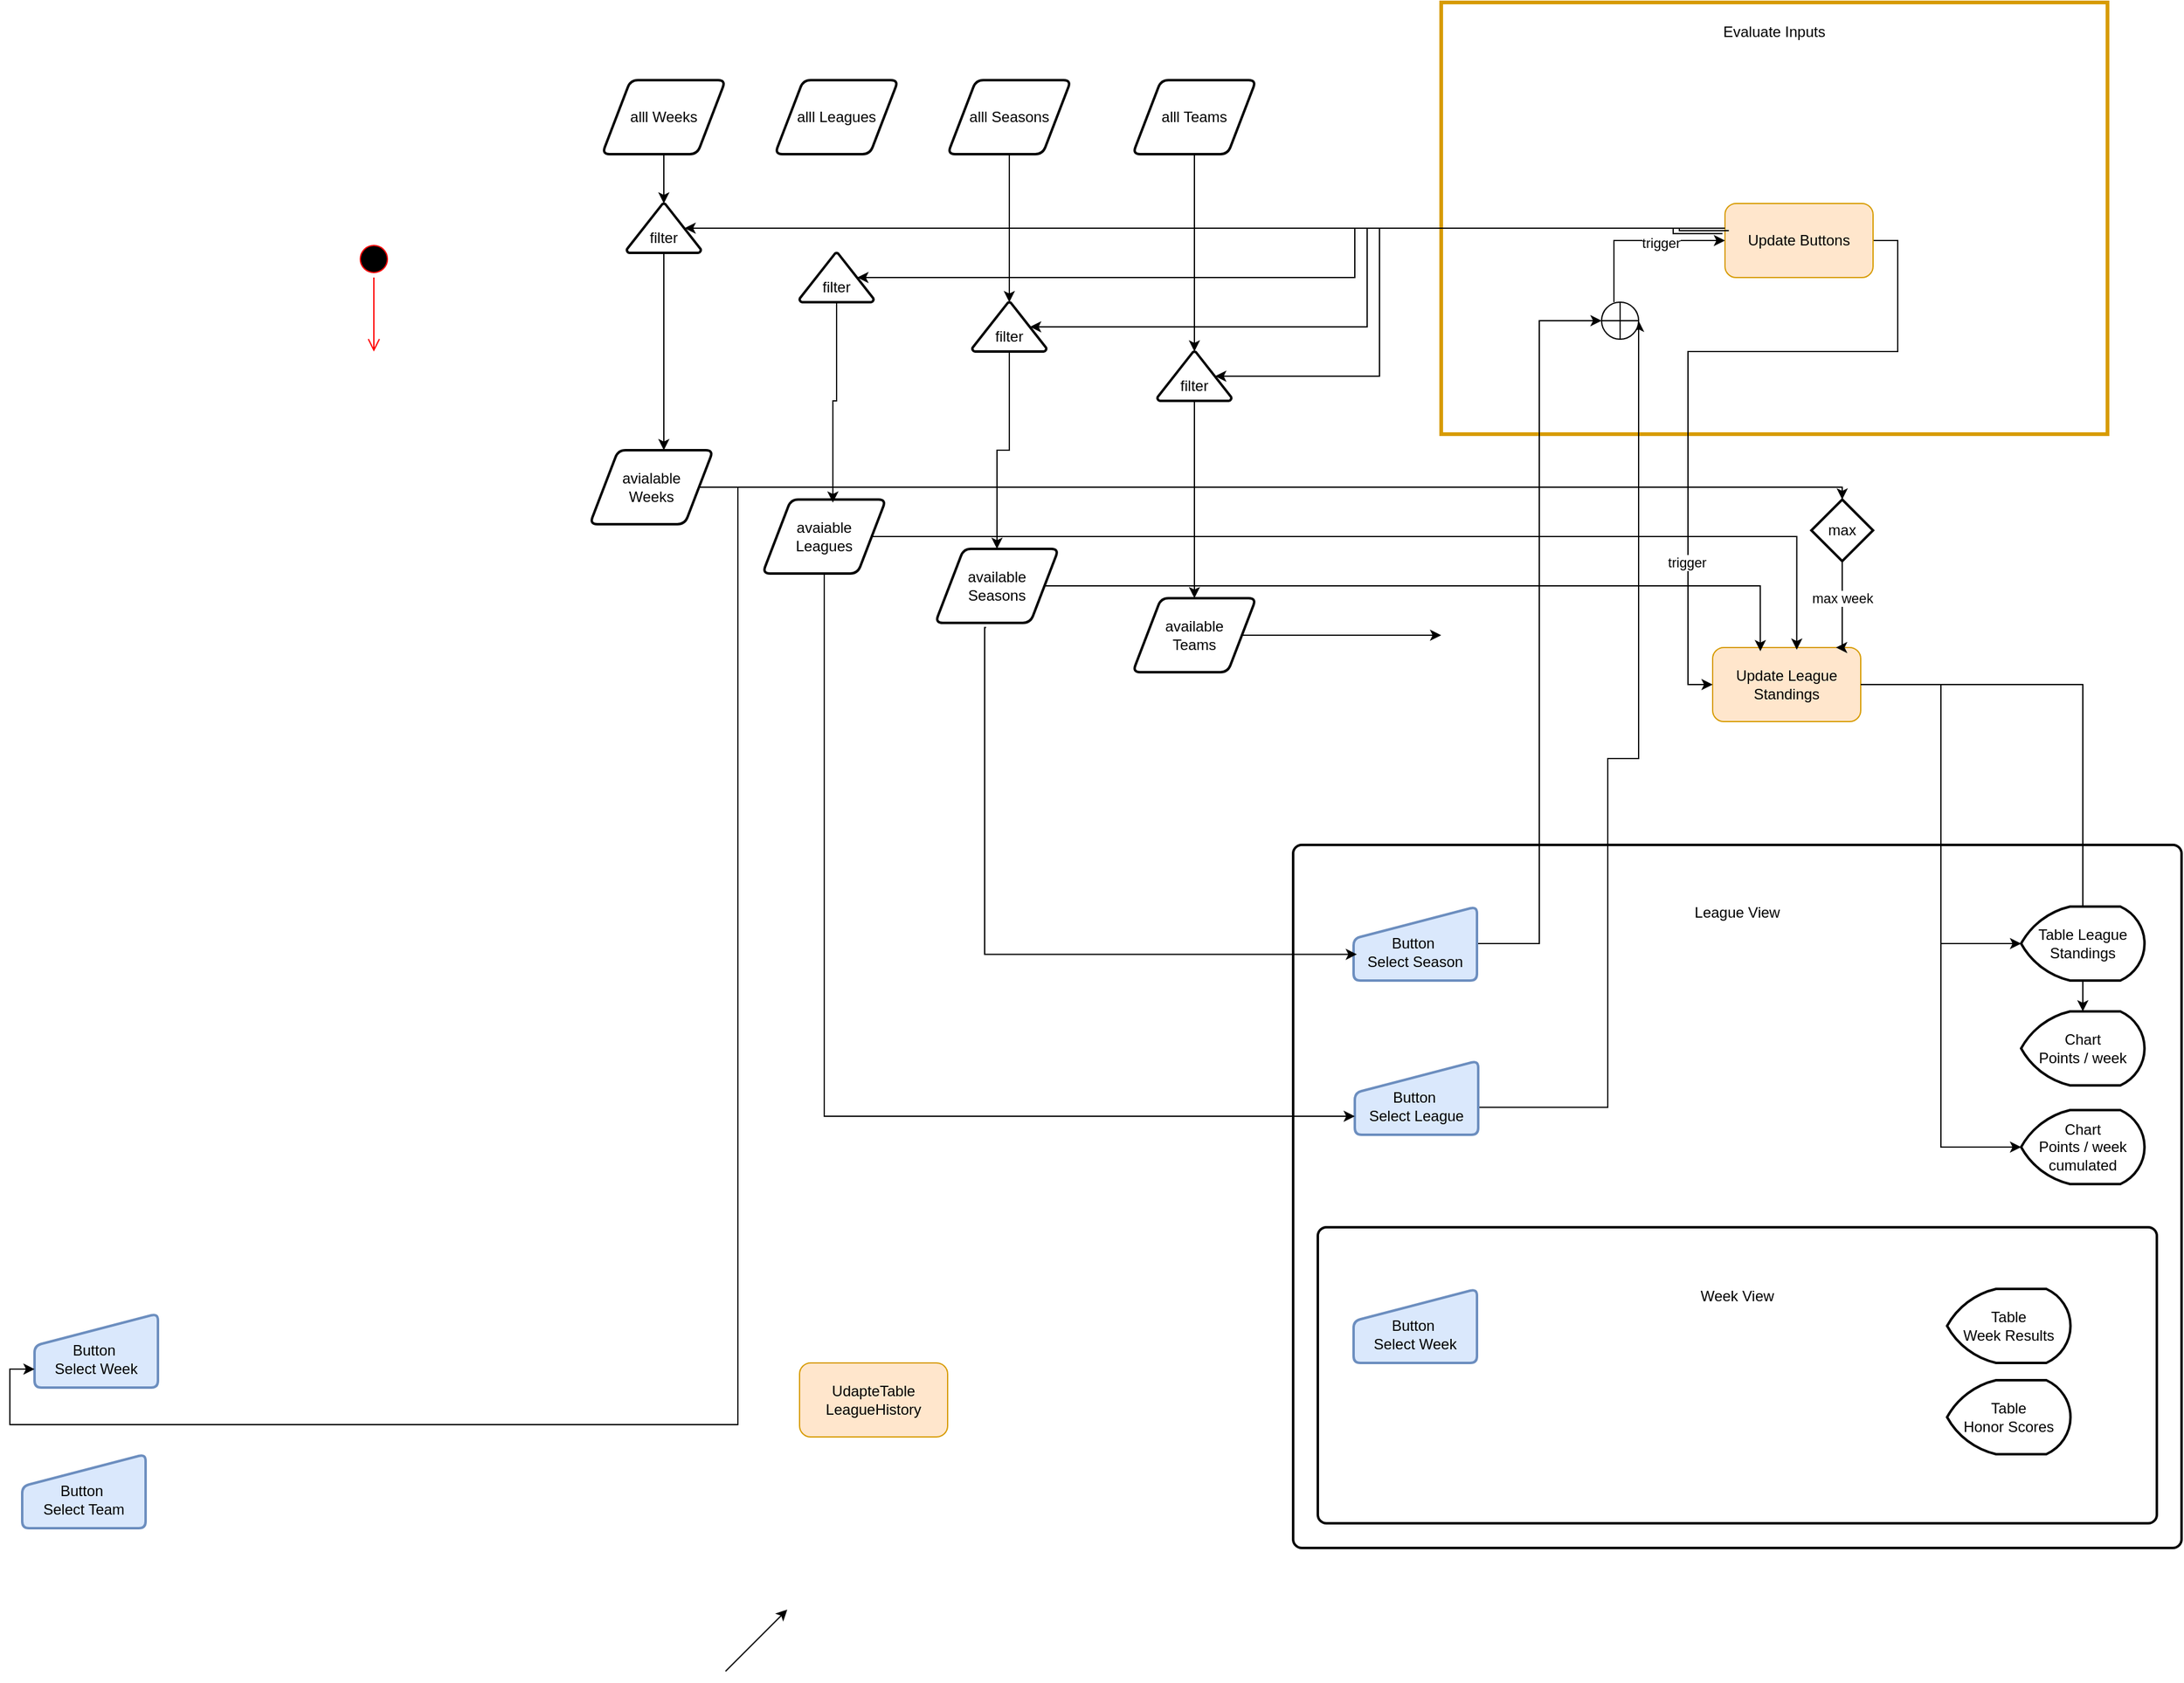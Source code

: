 <mxfile version="26.0.7">
  <diagram name="Seite-1" id="ECEqZGIzsGIYcj52K8MJ">
    <mxGraphModel dx="2746" dy="1791" grid="1" gridSize="10" guides="1" tooltips="1" connect="1" arrows="1" fold="1" page="1" pageScale="1" pageWidth="1169" pageHeight="827" math="0" shadow="0">
      <root>
        <mxCell id="0" />
        <mxCell id="1" parent="0" />
        <mxCell id="WiDr2w4eeA-nj6cZ7OZJ-46" value="Evaluate Inputs&lt;div&gt;&lt;br&gt;&lt;/div&gt;&lt;div&gt;&lt;br&gt;&lt;/div&gt;&lt;div&gt;&lt;br&gt;&lt;/div&gt;&lt;div&gt;&lt;br&gt;&lt;/div&gt;&lt;div&gt;&lt;br&gt;&lt;/div&gt;&lt;div&gt;&lt;br&gt;&lt;/div&gt;&lt;div&gt;&lt;br&gt;&lt;/div&gt;&lt;div&gt;&lt;br&gt;&lt;/div&gt;&lt;div&gt;&lt;br&gt;&lt;/div&gt;&lt;div&gt;&lt;br&gt;&lt;/div&gt;&lt;div&gt;&lt;br&gt;&lt;/div&gt;&lt;div&gt;&lt;br&gt;&lt;/div&gt;&lt;div&gt;&lt;br&gt;&lt;/div&gt;&lt;div&gt;&lt;br&gt;&lt;/div&gt;&lt;div&gt;&lt;br&gt;&lt;/div&gt;&lt;div&gt;&lt;br&gt;&lt;/div&gt;&lt;div&gt;&lt;br&gt;&lt;/div&gt;&lt;div&gt;&lt;br&gt;&lt;/div&gt;&lt;div&gt;&lt;br&gt;&lt;/div&gt;&lt;div&gt;&lt;br&gt;&lt;/div&gt;&lt;div&gt;&lt;br&gt;&lt;/div&gt;" style="rounded=0;whiteSpace=wrap;html=1;fillColor=none;strokeColor=#d79b00;glass=0;shadow=0;strokeWidth=3;" vertex="1" parent="1">
          <mxGeometry x="1140" y="-763" width="540" height="350" as="geometry" />
        </mxCell>
        <mxCell id="WiDr2w4eeA-nj6cZ7OZJ-40" value="League View&lt;div&gt;&lt;br&gt;&lt;/div&gt;&lt;div&gt;&lt;br&gt;&lt;/div&gt;&lt;div&gt;&lt;br&gt;&lt;/div&gt;&lt;div&gt;&lt;br&gt;&lt;/div&gt;&lt;div&gt;&lt;br&gt;&lt;/div&gt;&lt;div&gt;&lt;br&gt;&lt;/div&gt;&lt;div&gt;&lt;br&gt;&lt;/div&gt;&lt;div&gt;&lt;br&gt;&lt;/div&gt;&lt;div&gt;&lt;br&gt;&lt;/div&gt;&lt;div&gt;&lt;br&gt;&lt;/div&gt;&lt;div&gt;&lt;br&gt;&lt;/div&gt;&lt;div&gt;&lt;br&gt;&lt;/div&gt;&lt;div&gt;&lt;br&gt;&lt;/div&gt;&lt;div&gt;&lt;br&gt;&lt;/div&gt;&lt;div&gt;&lt;br&gt;&lt;/div&gt;&lt;div&gt;&lt;br&gt;&lt;/div&gt;&lt;div&gt;&lt;br&gt;&lt;/div&gt;&lt;div&gt;&lt;br&gt;&lt;/div&gt;&lt;div&gt;&lt;br&gt;&lt;/div&gt;&lt;div&gt;&lt;br&gt;&lt;/div&gt;&lt;div&gt;&lt;br&gt;&lt;/div&gt;&lt;div&gt;&lt;br&gt;&lt;/div&gt;&lt;div&gt;&lt;br&gt;&lt;/div&gt;&lt;div&gt;&lt;br&gt;&lt;/div&gt;&lt;div&gt;&lt;br&gt;&lt;/div&gt;&lt;div&gt;&lt;br&gt;&lt;/div&gt;&lt;div&gt;&lt;br&gt;&lt;/div&gt;&lt;div&gt;&lt;br&gt;&lt;/div&gt;&lt;div&gt;&lt;br&gt;&lt;/div&gt;&lt;div&gt;&lt;br&gt;&lt;/div&gt;&lt;div&gt;&lt;br&gt;&lt;/div&gt;&lt;div&gt;&lt;br&gt;&lt;/div&gt;" style="rounded=1;whiteSpace=wrap;html=1;absoluteArcSize=1;arcSize=14;strokeWidth=2;" vertex="1" parent="1">
          <mxGeometry x="1020" y="-80" width="720" height="570" as="geometry" />
        </mxCell>
        <mxCell id="WiDr2w4eeA-nj6cZ7OZJ-9" style="edgeStyle=orthogonalEdgeStyle;rounded=0;orthogonalLoop=1;jettySize=auto;html=1;entryX=1;entryY=0.5;entryDx=0;entryDy=0;exitX=0.968;exitY=0.629;exitDx=0;exitDy=0;exitPerimeter=0;entryPerimeter=0;" edge="1" parent="1" source="WiDr2w4eeA-nj6cZ7OZJ-13" target="WiDr2w4eeA-nj6cZ7OZJ-47">
          <mxGeometry relative="1" as="geometry">
            <mxPoint x="410" y="190" as="targetPoint" />
            <Array as="points">
              <mxPoint x="1275" y="133" />
              <mxPoint x="1275" y="-150" />
              <mxPoint x="1300" y="-150" />
            </Array>
          </mxGeometry>
        </mxCell>
        <mxCell id="WiDr2w4eeA-nj6cZ7OZJ-37" style="edgeStyle=orthogonalEdgeStyle;rounded=0;orthogonalLoop=1;jettySize=auto;html=1;" edge="1" parent="1" source="WiDr2w4eeA-nj6cZ7OZJ-5" target="WiDr2w4eeA-nj6cZ7OZJ-34">
          <mxGeometry relative="1" as="geometry" />
        </mxCell>
        <mxCell id="WiDr2w4eeA-nj6cZ7OZJ-5" value="Update League Standings" style="rounded=1;whiteSpace=wrap;html=1;fillColor=#ffe6cc;strokeColor=#d79b00;" vertex="1" parent="1">
          <mxGeometry x="1360" y="-240" width="120" height="60" as="geometry" />
        </mxCell>
        <mxCell id="WiDr2w4eeA-nj6cZ7OZJ-6" value="UdapteTable&lt;br&gt;LeagueHistory" style="rounded=1;whiteSpace=wrap;html=1;fillColor=#ffe6cc;strokeColor=#d79b00;" vertex="1" parent="1">
          <mxGeometry x="620" y="340" width="120" height="60" as="geometry" />
        </mxCell>
        <mxCell id="WiDr2w4eeA-nj6cZ7OZJ-7" value="" style="endArrow=classic;html=1;rounded=0;" edge="1" parent="1">
          <mxGeometry width="50" height="50" relative="1" as="geometry">
            <mxPoint x="560" y="590" as="sourcePoint" />
            <mxPoint x="610" y="540" as="targetPoint" />
          </mxGeometry>
        </mxCell>
        <mxCell id="WiDr2w4eeA-nj6cZ7OZJ-11" value="" style="edgeStyle=orthogonalEdgeStyle;rounded=0;orthogonalLoop=1;jettySize=auto;html=1;entryX=0;entryY=0.5;entryDx=0;entryDy=0;exitX=1;exitY=0.5;exitDx=0;exitDy=0;entryPerimeter=0;" edge="1" parent="1" source="WiDr2w4eeA-nj6cZ7OZJ-12" target="WiDr2w4eeA-nj6cZ7OZJ-47">
          <mxGeometry relative="1" as="geometry">
            <mxPoint x="240" y="110" as="sourcePoint" />
            <mxPoint x="490" y="150" as="targetPoint" />
          </mxGeometry>
        </mxCell>
        <mxCell id="WiDr2w4eeA-nj6cZ7OZJ-27" style="edgeStyle=orthogonalEdgeStyle;rounded=0;orthogonalLoop=1;jettySize=auto;html=1;entryX=0.78;entryY=0.5;entryDx=0;entryDy=0;entryPerimeter=0;exitX=-0.017;exitY=0.406;exitDx=0;exitDy=0;exitPerimeter=0;" edge="1" parent="1" source="WiDr2w4eeA-nj6cZ7OZJ-45" target="WiDr2w4eeA-nj6cZ7OZJ-22">
          <mxGeometry relative="1" as="geometry">
            <mxPoint x="1060" y="-560" as="sourcePoint" />
            <mxPoint x="740" y="-530" as="targetPoint" />
            <Array as="points">
              <mxPoint x="1328" y="-580" />
            </Array>
          </mxGeometry>
        </mxCell>
        <mxCell id="WiDr2w4eeA-nj6cZ7OZJ-12" value="&lt;div&gt;&lt;br&gt;&lt;/div&gt;Button&amp;nbsp;&lt;div&gt;Select Season&lt;/div&gt;" style="html=1;strokeWidth=2;shape=manualInput;whiteSpace=wrap;rounded=1;size=26;arcSize=11;fillColor=#dae8fc;strokeColor=#6c8ebf;" vertex="1" parent="1">
          <mxGeometry x="1069" y="-30" width="100" height="60" as="geometry" />
        </mxCell>
        <mxCell id="WiDr2w4eeA-nj6cZ7OZJ-13" value="&lt;div&gt;&lt;br&gt;&lt;/div&gt;Button&amp;nbsp;&lt;div&gt;Select League&lt;/div&gt;" style="html=1;strokeWidth=2;shape=manualInput;whiteSpace=wrap;rounded=1;size=26;arcSize=11;fillColor=#dae8fc;strokeColor=#6c8ebf;" vertex="1" parent="1">
          <mxGeometry x="1070" y="95" width="100" height="60" as="geometry" />
        </mxCell>
        <mxCell id="WiDr2w4eeA-nj6cZ7OZJ-14" value="&lt;div&gt;&lt;br&gt;&lt;/div&gt;Button&amp;nbsp;&lt;div&gt;Select Team&lt;/div&gt;" style="html=1;strokeWidth=2;shape=manualInput;whiteSpace=wrap;rounded=1;size=26;arcSize=11;fillColor=#dae8fc;strokeColor=#6c8ebf;" vertex="1" parent="1">
          <mxGeometry x="-10" y="414" width="100" height="60" as="geometry" />
        </mxCell>
        <mxCell id="WiDr2w4eeA-nj6cZ7OZJ-15" value="&lt;div&gt;&lt;br&gt;&lt;/div&gt;Button&amp;nbsp;&lt;div&gt;Select Week&lt;/div&gt;" style="html=1;strokeWidth=2;shape=manualInput;whiteSpace=wrap;rounded=1;size=26;arcSize=11;fillColor=#dae8fc;strokeColor=#6c8ebf;" vertex="1" parent="1">
          <mxGeometry y="300" width="100" height="60" as="geometry" />
        </mxCell>
        <mxCell id="WiDr2w4eeA-nj6cZ7OZJ-32" style="edgeStyle=orthogonalEdgeStyle;rounded=0;orthogonalLoop=1;jettySize=auto;html=1;entryX=0.027;entryY=0.645;entryDx=0;entryDy=0;exitX=0.412;exitY=1.063;exitDx=0;exitDy=0;exitPerimeter=0;entryPerimeter=0;" edge="1" parent="1" source="WiDr2w4eeA-nj6cZ7OZJ-52" target="WiDr2w4eeA-nj6cZ7OZJ-12">
          <mxGeometry relative="1" as="geometry">
            <mxPoint x="990" y="-449.96" as="sourcePoint" />
            <mxPoint x="1089.0" y="0.04" as="targetPoint" />
            <Array as="points">
              <mxPoint x="770" y="-256" />
              <mxPoint x="770" y="9" />
            </Array>
          </mxGeometry>
        </mxCell>
        <mxCell id="WiDr2w4eeA-nj6cZ7OZJ-17" value="alll Seasons" style="shape=parallelogram;html=1;strokeWidth=2;perimeter=parallelogramPerimeter;whiteSpace=wrap;rounded=1;arcSize=12;size=0.23;" vertex="1" parent="1">
          <mxGeometry x="740" y="-700" width="100" height="60" as="geometry" />
        </mxCell>
        <mxCell id="WiDr2w4eeA-nj6cZ7OZJ-31" style="edgeStyle=orthogonalEdgeStyle;rounded=0;orthogonalLoop=1;jettySize=auto;html=1;entryX=0;entryY=0.75;entryDx=0;entryDy=0;exitX=0.5;exitY=1;exitDx=0;exitDy=0;" edge="1" parent="1" source="WiDr2w4eeA-nj6cZ7OZJ-51" target="WiDr2w4eeA-nj6cZ7OZJ-13">
          <mxGeometry relative="1" as="geometry">
            <Array as="points">
              <mxPoint x="640" y="140" />
            </Array>
          </mxGeometry>
        </mxCell>
        <mxCell id="WiDr2w4eeA-nj6cZ7OZJ-18" value="alll Leagues" style="shape=parallelogram;html=1;strokeWidth=2;perimeter=parallelogramPerimeter;whiteSpace=wrap;rounded=1;arcSize=12;size=0.23;" vertex="1" parent="1">
          <mxGeometry x="600" y="-700" width="100" height="60" as="geometry" />
        </mxCell>
        <mxCell id="WiDr2w4eeA-nj6cZ7OZJ-19" value="alll Weeks" style="shape=parallelogram;html=1;strokeWidth=2;perimeter=parallelogramPerimeter;whiteSpace=wrap;rounded=1;arcSize=12;size=0.23;" vertex="1" parent="1">
          <mxGeometry x="460" y="-700" width="100" height="60" as="geometry" />
        </mxCell>
        <mxCell id="WiDr2w4eeA-nj6cZ7OZJ-20" value="alll Teams" style="shape=parallelogram;html=1;strokeWidth=2;perimeter=parallelogramPerimeter;whiteSpace=wrap;rounded=1;arcSize=12;size=0.23;" vertex="1" parent="1">
          <mxGeometry x="890" y="-700" width="100" height="60" as="geometry" />
        </mxCell>
        <mxCell id="WiDr2w4eeA-nj6cZ7OZJ-39" style="edgeStyle=orthogonalEdgeStyle;rounded=0;orthogonalLoop=1;jettySize=auto;html=1;entryX=0;entryY=0.75;entryDx=0;entryDy=0;" edge="1" parent="1" source="WiDr2w4eeA-nj6cZ7OZJ-21" target="WiDr2w4eeA-nj6cZ7OZJ-15">
          <mxGeometry relative="1" as="geometry">
            <Array as="points">
              <mxPoint x="570" y="390" />
              <mxPoint x="-20" y="390" />
              <mxPoint x="-20" y="345" />
            </Array>
          </mxGeometry>
        </mxCell>
        <mxCell id="WiDr2w4eeA-nj6cZ7OZJ-67" style="edgeStyle=orthogonalEdgeStyle;rounded=0;orthogonalLoop=1;jettySize=auto;html=1;" edge="1" parent="1" source="WiDr2w4eeA-nj6cZ7OZJ-74">
          <mxGeometry relative="1" as="geometry">
            <mxPoint x="1460" y="-240" as="targetPoint" />
            <Array as="points">
              <mxPoint x="1465" y="-240" />
            </Array>
          </mxGeometry>
        </mxCell>
        <mxCell id="WiDr2w4eeA-nj6cZ7OZJ-69" value="max week" style="edgeLabel;html=1;align=center;verticalAlign=middle;resizable=0;points=[];" vertex="1" connectable="0" parent="WiDr2w4eeA-nj6cZ7OZJ-67">
          <mxGeometry x="0.87" y="-1" relative="1" as="geometry">
            <mxPoint y="-39" as="offset" />
          </mxGeometry>
        </mxCell>
        <mxCell id="WiDr2w4eeA-nj6cZ7OZJ-21" value="avialable&lt;div&gt;Weeks&lt;/div&gt;" style="shape=parallelogram;html=1;strokeWidth=2;perimeter=parallelogramPerimeter;whiteSpace=wrap;rounded=1;arcSize=12;size=0.23;" vertex="1" parent="1">
          <mxGeometry x="450" y="-400" width="100" height="60" as="geometry" />
        </mxCell>
        <mxCell id="WiDr2w4eeA-nj6cZ7OZJ-28" style="edgeStyle=orthogonalEdgeStyle;rounded=0;orthogonalLoop=1;jettySize=auto;html=1;" edge="1" parent="1" source="WiDr2w4eeA-nj6cZ7OZJ-22" target="WiDr2w4eeA-nj6cZ7OZJ-21">
          <mxGeometry relative="1" as="geometry">
            <Array as="points">
              <mxPoint x="510" y="-510" />
              <mxPoint x="510" y="-510" />
            </Array>
          </mxGeometry>
        </mxCell>
        <mxCell id="WiDr2w4eeA-nj6cZ7OZJ-22" value="&lt;div&gt;&lt;br&gt;&lt;/div&gt;filter" style="strokeWidth=2;html=1;shape=mxgraph.flowchart.extract_or_measurement;whiteSpace=wrap;" vertex="1" parent="1">
          <mxGeometry x="480" y="-600" width="60" height="40" as="geometry" />
        </mxCell>
        <mxCell id="WiDr2w4eeA-nj6cZ7OZJ-26" style="edgeStyle=orthogonalEdgeStyle;rounded=0;orthogonalLoop=1;jettySize=auto;html=1;entryX=0.5;entryY=0;entryDx=0;entryDy=0;entryPerimeter=0;" edge="1" parent="1" source="WiDr2w4eeA-nj6cZ7OZJ-19" target="WiDr2w4eeA-nj6cZ7OZJ-22">
          <mxGeometry relative="1" as="geometry">
            <Array as="points">
              <mxPoint x="510" y="-600" />
              <mxPoint x="510" y="-600" />
            </Array>
          </mxGeometry>
        </mxCell>
        <mxCell id="WiDr2w4eeA-nj6cZ7OZJ-33" value="Table League Standings" style="strokeWidth=2;html=1;shape=mxgraph.flowchart.display;whiteSpace=wrap;" vertex="1" parent="1">
          <mxGeometry x="1610" y="-30" width="100" height="60" as="geometry" />
        </mxCell>
        <mxCell id="WiDr2w4eeA-nj6cZ7OZJ-34" value="Chart&lt;br&gt;Points / week" style="strokeWidth=2;html=1;shape=mxgraph.flowchart.display;whiteSpace=wrap;" vertex="1" parent="1">
          <mxGeometry x="1610" y="55" width="100" height="60" as="geometry" />
        </mxCell>
        <mxCell id="WiDr2w4eeA-nj6cZ7OZJ-35" value="Chart&lt;br&gt;Points / week&lt;div&gt;cumulated&lt;/div&gt;" style="strokeWidth=2;html=1;shape=mxgraph.flowchart.display;whiteSpace=wrap;" vertex="1" parent="1">
          <mxGeometry x="1610" y="135" width="100" height="60" as="geometry" />
        </mxCell>
        <mxCell id="WiDr2w4eeA-nj6cZ7OZJ-36" style="edgeStyle=orthogonalEdgeStyle;rounded=0;orthogonalLoop=1;jettySize=auto;html=1;entryX=0;entryY=0.5;entryDx=0;entryDy=0;entryPerimeter=0;" edge="1" parent="1" source="WiDr2w4eeA-nj6cZ7OZJ-5" target="WiDr2w4eeA-nj6cZ7OZJ-33">
          <mxGeometry relative="1" as="geometry" />
        </mxCell>
        <mxCell id="WiDr2w4eeA-nj6cZ7OZJ-38" style="edgeStyle=orthogonalEdgeStyle;rounded=0;orthogonalLoop=1;jettySize=auto;html=1;entryX=0;entryY=0.5;entryDx=0;entryDy=0;entryPerimeter=0;" edge="1" parent="1" source="WiDr2w4eeA-nj6cZ7OZJ-5" target="WiDr2w4eeA-nj6cZ7OZJ-35">
          <mxGeometry relative="1" as="geometry" />
        </mxCell>
        <mxCell id="WiDr2w4eeA-nj6cZ7OZJ-43" value="" style="ellipse;html=1;shape=startState;fillColor=#000000;strokeColor=#ff0000;" vertex="1" parent="1">
          <mxGeometry x="260" y="-570" width="30" height="30" as="geometry" />
        </mxCell>
        <mxCell id="WiDr2w4eeA-nj6cZ7OZJ-44" value="" style="edgeStyle=orthogonalEdgeStyle;html=1;verticalAlign=bottom;endArrow=open;endSize=8;strokeColor=#ff0000;rounded=0;" edge="1" source="WiDr2w4eeA-nj6cZ7OZJ-43" parent="1">
          <mxGeometry relative="1" as="geometry">
            <mxPoint x="275" y="-480" as="targetPoint" />
          </mxGeometry>
        </mxCell>
        <mxCell id="WiDr2w4eeA-nj6cZ7OZJ-77" style="edgeStyle=orthogonalEdgeStyle;rounded=0;orthogonalLoop=1;jettySize=auto;html=1;entryX=0;entryY=0.5;entryDx=0;entryDy=0;" edge="1" parent="1" source="WiDr2w4eeA-nj6cZ7OZJ-45" target="WiDr2w4eeA-nj6cZ7OZJ-5">
          <mxGeometry relative="1" as="geometry">
            <Array as="points">
              <mxPoint x="1510" y="-570" />
              <mxPoint x="1510" y="-480" />
              <mxPoint x="1340" y="-480" />
              <mxPoint x="1340" y="-210" />
            </Array>
          </mxGeometry>
        </mxCell>
        <mxCell id="WiDr2w4eeA-nj6cZ7OZJ-78" value="trigger" style="edgeLabel;html=1;align=center;verticalAlign=middle;resizable=0;points=[];" vertex="1" connectable="0" parent="WiDr2w4eeA-nj6cZ7OZJ-77">
          <mxGeometry x="0.582" y="-1" relative="1" as="geometry">
            <mxPoint as="offset" />
          </mxGeometry>
        </mxCell>
        <mxCell id="WiDr2w4eeA-nj6cZ7OZJ-45" value="Update Buttons" style="rounded=1;whiteSpace=wrap;html=1;fillColor=#ffe6cc;strokeColor=#d79b00;" vertex="1" parent="1">
          <mxGeometry x="1370" y="-600" width="120" height="60" as="geometry" />
        </mxCell>
        <mxCell id="WiDr2w4eeA-nj6cZ7OZJ-48" style="edgeStyle=orthogonalEdgeStyle;rounded=0;orthogonalLoop=1;jettySize=auto;html=1;entryX=0;entryY=0.5;entryDx=0;entryDy=0;" edge="1" parent="1" source="WiDr2w4eeA-nj6cZ7OZJ-47" target="WiDr2w4eeA-nj6cZ7OZJ-45">
          <mxGeometry relative="1" as="geometry">
            <mxPoint x="1380" y="-370" as="targetPoint" />
            <Array as="points">
              <mxPoint x="1280" y="-570" />
            </Array>
          </mxGeometry>
        </mxCell>
        <mxCell id="WiDr2w4eeA-nj6cZ7OZJ-79" value="trigger" style="edgeLabel;html=1;align=center;verticalAlign=middle;resizable=0;points=[];" vertex="1" connectable="0" parent="WiDr2w4eeA-nj6cZ7OZJ-48">
          <mxGeometry x="0.247" y="-2" relative="1" as="geometry">
            <mxPoint as="offset" />
          </mxGeometry>
        </mxCell>
        <mxCell id="WiDr2w4eeA-nj6cZ7OZJ-47" value="" style="verticalLabelPosition=bottom;verticalAlign=top;html=1;shape=mxgraph.flowchart.summing_function;" vertex="1" parent="1">
          <mxGeometry x="1270" y="-520" width="30" height="30" as="geometry" />
        </mxCell>
        <mxCell id="WiDr2w4eeA-nj6cZ7OZJ-65" style="edgeStyle=orthogonalEdgeStyle;rounded=0;orthogonalLoop=1;jettySize=auto;html=1;entryX=0.568;entryY=0.029;entryDx=0;entryDy=0;entryPerimeter=0;" edge="1" parent="1" source="WiDr2w4eeA-nj6cZ7OZJ-51" target="WiDr2w4eeA-nj6cZ7OZJ-5">
          <mxGeometry relative="1" as="geometry">
            <mxPoint x="1140" y="-330" as="targetPoint" />
          </mxGeometry>
        </mxCell>
        <mxCell id="WiDr2w4eeA-nj6cZ7OZJ-51" value="avaiable&lt;div&gt;Leagues&lt;/div&gt;" style="shape=parallelogram;html=1;strokeWidth=2;perimeter=parallelogramPerimeter;whiteSpace=wrap;rounded=1;arcSize=12;size=0.23;" vertex="1" parent="1">
          <mxGeometry x="590" y="-360" width="100" height="60" as="geometry" />
        </mxCell>
        <mxCell id="WiDr2w4eeA-nj6cZ7OZJ-66" style="edgeStyle=orthogonalEdgeStyle;rounded=0;orthogonalLoop=1;jettySize=auto;html=1;entryX=0.322;entryY=0.049;entryDx=0;entryDy=0;entryPerimeter=0;" edge="1" parent="1" source="WiDr2w4eeA-nj6cZ7OZJ-52" target="WiDr2w4eeA-nj6cZ7OZJ-5">
          <mxGeometry relative="1" as="geometry">
            <mxPoint x="1140" y="-290" as="targetPoint" />
          </mxGeometry>
        </mxCell>
        <mxCell id="WiDr2w4eeA-nj6cZ7OZJ-52" value="available&lt;div&gt;Seasons&lt;/div&gt;" style="shape=parallelogram;html=1;strokeWidth=2;perimeter=parallelogramPerimeter;whiteSpace=wrap;rounded=1;arcSize=12;size=0.23;" vertex="1" parent="1">
          <mxGeometry x="730" y="-320" width="100" height="60" as="geometry" />
        </mxCell>
        <mxCell id="WiDr2w4eeA-nj6cZ7OZJ-53" value="" style="edgeStyle=orthogonalEdgeStyle;rounded=0;orthogonalLoop=1;jettySize=auto;html=1;exitX=0.026;exitY=0.367;exitDx=0;exitDy=0;exitPerimeter=0;entryX=0.78;entryY=0.5;entryDx=0;entryDy=0;entryPerimeter=0;" edge="1" parent="1" source="WiDr2w4eeA-nj6cZ7OZJ-45" target="WiDr2w4eeA-nj6cZ7OZJ-49">
          <mxGeometry relative="1" as="geometry">
            <mxPoint x="1290" y="-185" as="sourcePoint" />
            <mxPoint x="707" y="-393" as="targetPoint" />
            <Array as="points">
              <mxPoint x="1333" y="-580" />
              <mxPoint x="1070" y="-580" />
              <mxPoint x="1070" y="-540" />
            </Array>
          </mxGeometry>
        </mxCell>
        <mxCell id="WiDr2w4eeA-nj6cZ7OZJ-57" style="edgeStyle=orthogonalEdgeStyle;rounded=0;orthogonalLoop=1;jettySize=auto;html=1;exitX=0.5;exitY=1;exitDx=0;exitDy=0;exitPerimeter=0;entryX=0.57;entryY=0.041;entryDx=0;entryDy=0;entryPerimeter=0;" edge="1" parent="1" source="WiDr2w4eeA-nj6cZ7OZJ-49" target="WiDr2w4eeA-nj6cZ7OZJ-51">
          <mxGeometry relative="1" as="geometry">
            <mxPoint x="590" y="-420" as="targetPoint" />
          </mxGeometry>
        </mxCell>
        <mxCell id="WiDr2w4eeA-nj6cZ7OZJ-49" value="&lt;div&gt;&lt;br&gt;&lt;/div&gt;filter" style="strokeWidth=2;html=1;shape=mxgraph.flowchart.extract_or_measurement;whiteSpace=wrap;" vertex="1" parent="1">
          <mxGeometry x="620" y="-560" width="60" height="40" as="geometry" />
        </mxCell>
        <mxCell id="WiDr2w4eeA-nj6cZ7OZJ-50" value="&lt;div&gt;&lt;br&gt;&lt;/div&gt;filter" style="strokeWidth=2;html=1;shape=mxgraph.flowchart.extract_or_measurement;whiteSpace=wrap;" vertex="1" parent="1">
          <mxGeometry x="760" y="-520" width="60" height="40" as="geometry" />
        </mxCell>
        <mxCell id="WiDr2w4eeA-nj6cZ7OZJ-58" style="edgeStyle=orthogonalEdgeStyle;rounded=0;orthogonalLoop=1;jettySize=auto;html=1;entryX=0.5;entryY=0;entryDx=0;entryDy=0;entryPerimeter=0;" edge="1" parent="1" source="WiDr2w4eeA-nj6cZ7OZJ-17" target="WiDr2w4eeA-nj6cZ7OZJ-50">
          <mxGeometry relative="1" as="geometry" />
        </mxCell>
        <mxCell id="WiDr2w4eeA-nj6cZ7OZJ-71" style="edgeStyle=orthogonalEdgeStyle;rounded=0;orthogonalLoop=1;jettySize=auto;html=1;entryX=0.5;entryY=0;entryDx=0;entryDy=0;" edge="1" parent="1" source="WiDr2w4eeA-nj6cZ7OZJ-60" target="WiDr2w4eeA-nj6cZ7OZJ-64">
          <mxGeometry relative="1" as="geometry" />
        </mxCell>
        <mxCell id="WiDr2w4eeA-nj6cZ7OZJ-60" value="&lt;div&gt;&lt;br&gt;&lt;/div&gt;filter" style="strokeWidth=2;html=1;shape=mxgraph.flowchart.extract_or_measurement;whiteSpace=wrap;" vertex="1" parent="1">
          <mxGeometry x="910" y="-480" width="60" height="40" as="geometry" />
        </mxCell>
        <mxCell id="WiDr2w4eeA-nj6cZ7OZJ-61" style="edgeStyle=orthogonalEdgeStyle;rounded=0;orthogonalLoop=1;jettySize=auto;html=1;entryX=0.5;entryY=0;entryDx=0;entryDy=0;entryPerimeter=0;" edge="1" parent="1" source="WiDr2w4eeA-nj6cZ7OZJ-20" target="WiDr2w4eeA-nj6cZ7OZJ-60">
          <mxGeometry relative="1" as="geometry" />
        </mxCell>
        <mxCell id="WiDr2w4eeA-nj6cZ7OZJ-68" style="edgeStyle=orthogonalEdgeStyle;rounded=0;orthogonalLoop=1;jettySize=auto;html=1;" edge="1" parent="1" source="WiDr2w4eeA-nj6cZ7OZJ-64">
          <mxGeometry relative="1" as="geometry">
            <mxPoint x="1140" y="-250" as="targetPoint" />
          </mxGeometry>
        </mxCell>
        <mxCell id="WiDr2w4eeA-nj6cZ7OZJ-64" value="available&lt;div&gt;Teams&lt;/div&gt;" style="shape=parallelogram;html=1;strokeWidth=2;perimeter=parallelogramPerimeter;whiteSpace=wrap;rounded=1;arcSize=12;size=0.23;" vertex="1" parent="1">
          <mxGeometry x="890" y="-280" width="100" height="60" as="geometry" />
        </mxCell>
        <mxCell id="WiDr2w4eeA-nj6cZ7OZJ-70" style="edgeStyle=orthogonalEdgeStyle;rounded=0;orthogonalLoop=1;jettySize=auto;html=1;entryX=0.5;entryY=0;entryDx=0;entryDy=0;" edge="1" parent="1" source="WiDr2w4eeA-nj6cZ7OZJ-50" target="WiDr2w4eeA-nj6cZ7OZJ-52">
          <mxGeometry relative="1" as="geometry" />
        </mxCell>
        <mxCell id="WiDr2w4eeA-nj6cZ7OZJ-72" style="edgeStyle=orthogonalEdgeStyle;rounded=0;orthogonalLoop=1;jettySize=auto;html=1;entryX=0.78;entryY=0.5;entryDx=0;entryDy=0;entryPerimeter=0;" edge="1" parent="1" source="WiDr2w4eeA-nj6cZ7OZJ-45" target="WiDr2w4eeA-nj6cZ7OZJ-50">
          <mxGeometry relative="1" as="geometry">
            <Array as="points">
              <mxPoint x="1080" y="-580" />
              <mxPoint x="1080" y="-500" />
            </Array>
          </mxGeometry>
        </mxCell>
        <mxCell id="WiDr2w4eeA-nj6cZ7OZJ-73" style="edgeStyle=orthogonalEdgeStyle;rounded=0;orthogonalLoop=1;jettySize=auto;html=1;entryX=0.78;entryY=0.5;entryDx=0;entryDy=0;entryPerimeter=0;" edge="1" parent="1" source="WiDr2w4eeA-nj6cZ7OZJ-45" target="WiDr2w4eeA-nj6cZ7OZJ-60">
          <mxGeometry relative="1" as="geometry">
            <Array as="points">
              <mxPoint x="1090" y="-580" />
              <mxPoint x="1090" y="-460" />
            </Array>
          </mxGeometry>
        </mxCell>
        <mxCell id="WiDr2w4eeA-nj6cZ7OZJ-75" value="" style="edgeStyle=orthogonalEdgeStyle;rounded=0;orthogonalLoop=1;jettySize=auto;html=1;" edge="1" parent="1" source="WiDr2w4eeA-nj6cZ7OZJ-21" target="WiDr2w4eeA-nj6cZ7OZJ-74">
          <mxGeometry relative="1" as="geometry">
            <mxPoint x="1460" y="-240" as="targetPoint" />
            <mxPoint x="539" y="-370" as="sourcePoint" />
            <Array as="points">
              <mxPoint x="1465" y="-370" />
            </Array>
          </mxGeometry>
        </mxCell>
        <mxCell id="WiDr2w4eeA-nj6cZ7OZJ-74" value="max" style="strokeWidth=2;html=1;shape=mxgraph.flowchart.decision;whiteSpace=wrap;" vertex="1" parent="1">
          <mxGeometry x="1440" y="-360" width="50" height="50" as="geometry" />
        </mxCell>
        <mxCell id="WiDr2w4eeA-nj6cZ7OZJ-81" value="Week View&lt;div&gt;&lt;br&gt;&lt;/div&gt;&lt;div&gt;&lt;br&gt;&lt;/div&gt;&lt;div&gt;&lt;br&gt;&lt;/div&gt;&lt;div&gt;&lt;br&gt;&lt;/div&gt;&lt;div&gt;&lt;br&gt;&lt;/div&gt;&lt;div&gt;&lt;br&gt;&lt;/div&gt;&lt;div&gt;&lt;br&gt;&lt;/div&gt;&lt;div&gt;&lt;br&gt;&lt;/div&gt;&lt;div&gt;&lt;br&gt;&lt;/div&gt;" style="rounded=1;whiteSpace=wrap;html=1;absoluteArcSize=1;arcSize=14;strokeWidth=2;" vertex="1" parent="1">
          <mxGeometry x="1040" y="230" width="680" height="240" as="geometry" />
        </mxCell>
        <mxCell id="WiDr2w4eeA-nj6cZ7OZJ-82" value="&lt;div&gt;&lt;br&gt;&lt;/div&gt;Button&amp;nbsp;&lt;div&gt;Select Week&lt;/div&gt;" style="html=1;strokeWidth=2;shape=manualInput;whiteSpace=wrap;rounded=1;size=26;arcSize=11;fillColor=#dae8fc;strokeColor=#6c8ebf;" vertex="1" parent="1">
          <mxGeometry x="1069" y="280" width="100" height="60" as="geometry" />
        </mxCell>
        <mxCell id="WiDr2w4eeA-nj6cZ7OZJ-83" value="Table&lt;br&gt;Week Results" style="strokeWidth=2;html=1;shape=mxgraph.flowchart.display;whiteSpace=wrap;" vertex="1" parent="1">
          <mxGeometry x="1550" y="280" width="100" height="60" as="geometry" />
        </mxCell>
        <mxCell id="WiDr2w4eeA-nj6cZ7OZJ-84" value="Table&lt;br&gt;Honor Scores" style="strokeWidth=2;html=1;shape=mxgraph.flowchart.display;whiteSpace=wrap;" vertex="1" parent="1">
          <mxGeometry x="1550" y="354" width="100" height="60" as="geometry" />
        </mxCell>
      </root>
    </mxGraphModel>
  </diagram>
</mxfile>
